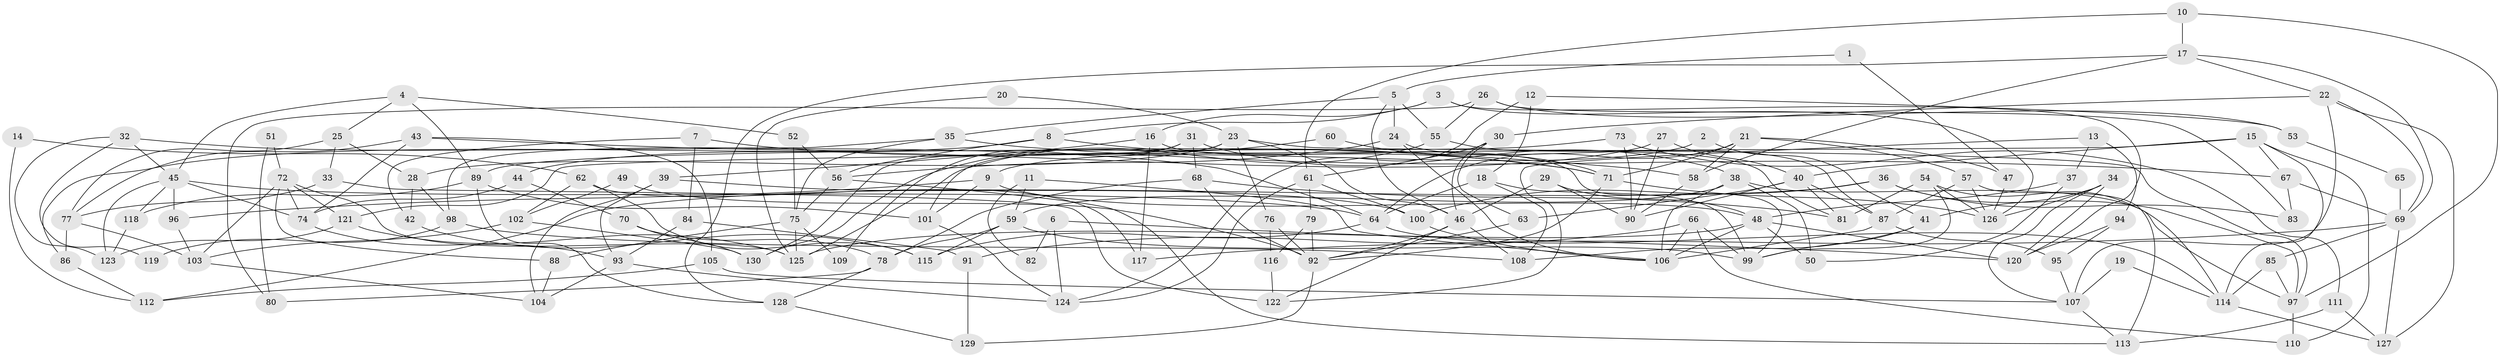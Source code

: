 // Generated by graph-tools (version 1.1) at 2025/50/03/09/25 04:50:59]
// undirected, 130 vertices, 260 edges
graph export_dot {
graph [start="1"]
  node [color=gray90,style=filled];
  1;
  2;
  3;
  4;
  5;
  6;
  7;
  8;
  9;
  10;
  11;
  12;
  13;
  14;
  15;
  16;
  17;
  18;
  19;
  20;
  21;
  22;
  23;
  24;
  25;
  26;
  27;
  28;
  29;
  30;
  31;
  32;
  33;
  34;
  35;
  36;
  37;
  38;
  39;
  40;
  41;
  42;
  43;
  44;
  45;
  46;
  47;
  48;
  49;
  50;
  51;
  52;
  53;
  54;
  55;
  56;
  57;
  58;
  59;
  60;
  61;
  62;
  63;
  64;
  65;
  66;
  67;
  68;
  69;
  70;
  71;
  72;
  73;
  74;
  75;
  76;
  77;
  78;
  79;
  80;
  81;
  82;
  83;
  84;
  85;
  86;
  87;
  88;
  89;
  90;
  91;
  92;
  93;
  94;
  95;
  96;
  97;
  98;
  99;
  100;
  101;
  102;
  103;
  104;
  105;
  106;
  107;
  108;
  109;
  110;
  111;
  112;
  113;
  114;
  115;
  116;
  117;
  118;
  119;
  120;
  121;
  122;
  123;
  124;
  125;
  126;
  127;
  128;
  129;
  130;
  1 -- 47;
  1 -- 5;
  2 -- 41;
  2 -- 9;
  3 -- 126;
  3 -- 8;
  3 -- 16;
  3 -- 120;
  4 -- 45;
  4 -- 52;
  4 -- 25;
  4 -- 89;
  5 -- 46;
  5 -- 35;
  5 -- 24;
  5 -- 55;
  6 -- 124;
  6 -- 120;
  6 -- 82;
  7 -- 71;
  7 -- 84;
  7 -- 42;
  8 -- 56;
  8 -- 71;
  8 -- 86;
  9 -- 101;
  9 -- 48;
  9 -- 96;
  10 -- 61;
  10 -- 17;
  10 -- 97;
  11 -- 106;
  11 -- 59;
  11 -- 82;
  12 -- 124;
  12 -- 18;
  12 -- 53;
  13 -- 94;
  13 -- 122;
  13 -- 37;
  14 -- 62;
  14 -- 112;
  15 -- 114;
  15 -- 110;
  15 -- 40;
  15 -- 67;
  15 -- 121;
  16 -- 39;
  16 -- 99;
  16 -- 117;
  17 -- 69;
  17 -- 128;
  17 -- 22;
  17 -- 58;
  18 -- 64;
  18 -- 99;
  18 -- 108;
  19 -- 114;
  19 -- 107;
  20 -- 125;
  20 -- 23;
  21 -- 57;
  21 -- 58;
  21 -- 47;
  21 -- 64;
  21 -- 71;
  22 -- 30;
  22 -- 69;
  22 -- 107;
  22 -- 127;
  23 -- 97;
  23 -- 101;
  23 -- 28;
  23 -- 46;
  23 -- 76;
  24 -- 56;
  24 -- 87;
  24 -- 106;
  25 -- 77;
  25 -- 28;
  25 -- 33;
  26 -- 83;
  26 -- 55;
  26 -- 53;
  26 -- 80;
  27 -- 90;
  27 -- 40;
  27 -- 44;
  28 -- 42;
  28 -- 98;
  29 -- 48;
  29 -- 46;
  29 -- 90;
  30 -- 61;
  30 -- 46;
  30 -- 63;
  31 -- 68;
  31 -- 38;
  31 -- 109;
  31 -- 130;
  32 -- 64;
  32 -- 123;
  32 -- 45;
  32 -- 119;
  33 -- 77;
  33 -- 122;
  34 -- 126;
  34 -- 120;
  34 -- 41;
  34 -- 107;
  35 -- 98;
  35 -- 67;
  35 -- 75;
  36 -- 100;
  36 -- 97;
  36 -- 83;
  36 -- 112;
  37 -- 48;
  37 -- 50;
  38 -- 50;
  38 -- 106;
  38 -- 59;
  38 -- 97;
  39 -- 104;
  39 -- 93;
  39 -- 100;
  40 -- 81;
  40 -- 63;
  40 -- 87;
  40 -- 90;
  41 -- 99;
  41 -- 108;
  42 -- 115;
  43 -- 77;
  43 -- 58;
  43 -- 74;
  43 -- 105;
  44 -- 74;
  44 -- 70;
  45 -- 123;
  45 -- 64;
  45 -- 74;
  45 -- 96;
  45 -- 118;
  46 -- 108;
  46 -- 92;
  46 -- 122;
  47 -- 126;
  48 -- 106;
  48 -- 125;
  48 -- 50;
  48 -- 120;
  49 -- 102;
  49 -- 92;
  51 -- 72;
  51 -- 80;
  52 -- 56;
  52 -- 75;
  53 -- 65;
  54 -- 114;
  54 -- 99;
  54 -- 81;
  54 -- 126;
  55 -- 81;
  55 -- 125;
  56 -- 75;
  56 -- 113;
  57 -- 87;
  57 -- 126;
  57 -- 113;
  58 -- 90;
  59 -- 115;
  59 -- 78;
  59 -- 99;
  60 -- 71;
  60 -- 130;
  61 -- 79;
  61 -- 100;
  61 -- 124;
  62 -- 117;
  62 -- 115;
  62 -- 102;
  63 -- 92;
  64 -- 114;
  64 -- 115;
  65 -- 69;
  66 -- 99;
  66 -- 106;
  66 -- 91;
  66 -- 110;
  67 -- 69;
  67 -- 83;
  68 -- 92;
  68 -- 78;
  68 -- 81;
  69 -- 85;
  69 -- 117;
  69 -- 127;
  70 -- 130;
  70 -- 78;
  71 -- 92;
  71 -- 126;
  72 -- 74;
  72 -- 121;
  72 -- 88;
  72 -- 103;
  72 -- 125;
  73 -- 90;
  73 -- 111;
  73 -- 89;
  74 -- 93;
  75 -- 125;
  75 -- 88;
  75 -- 109;
  76 -- 92;
  76 -- 116;
  77 -- 103;
  77 -- 86;
  78 -- 80;
  78 -- 128;
  79 -- 92;
  79 -- 116;
  84 -- 93;
  84 -- 91;
  85 -- 114;
  85 -- 97;
  86 -- 112;
  87 -- 95;
  87 -- 106;
  88 -- 104;
  89 -- 101;
  89 -- 118;
  89 -- 128;
  91 -- 129;
  92 -- 129;
  93 -- 104;
  93 -- 124;
  94 -- 95;
  94 -- 120;
  95 -- 107;
  96 -- 103;
  97 -- 110;
  98 -- 108;
  98 -- 119;
  100 -- 106;
  101 -- 124;
  102 -- 103;
  102 -- 130;
  103 -- 104;
  105 -- 107;
  105 -- 112;
  107 -- 113;
  111 -- 113;
  111 -- 127;
  114 -- 127;
  116 -- 122;
  118 -- 123;
  121 -- 125;
  121 -- 123;
  128 -- 129;
}
